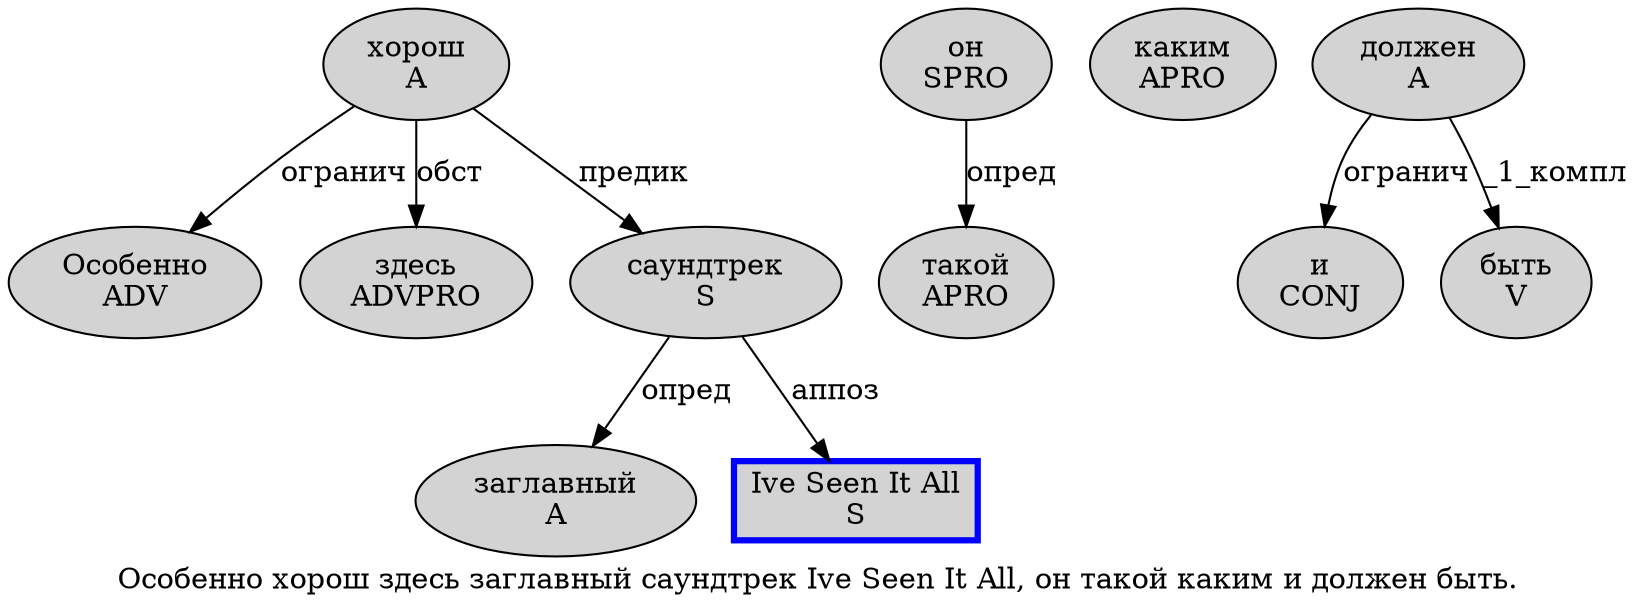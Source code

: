 digraph SENTENCE_328 {
	graph [label="Особенно хорош здесь заглавный саундтрек Ive Seen It All, он такой каким и должен быть."]
	node [style=filled]
		0 [label="Особенно
ADV" color="" fillcolor=lightgray penwidth=1 shape=ellipse]
		1 [label="хорош
A" color="" fillcolor=lightgray penwidth=1 shape=ellipse]
		2 [label="здесь
ADVPRO" color="" fillcolor=lightgray penwidth=1 shape=ellipse]
		3 [label="заглавный
A" color="" fillcolor=lightgray penwidth=1 shape=ellipse]
		4 [label="саундтрек
S" color="" fillcolor=lightgray penwidth=1 shape=ellipse]
		5 [label="Ive Seen It All
S" color=blue fillcolor=lightgray penwidth=3 shape=box]
		7 [label="он
SPRO" color="" fillcolor=lightgray penwidth=1 shape=ellipse]
		8 [label="такой
APRO" color="" fillcolor=lightgray penwidth=1 shape=ellipse]
		9 [label="каким
APRO" color="" fillcolor=lightgray penwidth=1 shape=ellipse]
		10 [label="и
CONJ" color="" fillcolor=lightgray penwidth=1 shape=ellipse]
		11 [label="должен
A" color="" fillcolor=lightgray penwidth=1 shape=ellipse]
		12 [label="быть
V" color="" fillcolor=lightgray penwidth=1 shape=ellipse]
			7 -> 8 [label="опред"]
			11 -> 10 [label="огранич"]
			11 -> 12 [label="_1_компл"]
			1 -> 0 [label="огранич"]
			1 -> 2 [label="обст"]
			1 -> 4 [label="предик"]
			4 -> 3 [label="опред"]
			4 -> 5 [label="аппоз"]
}